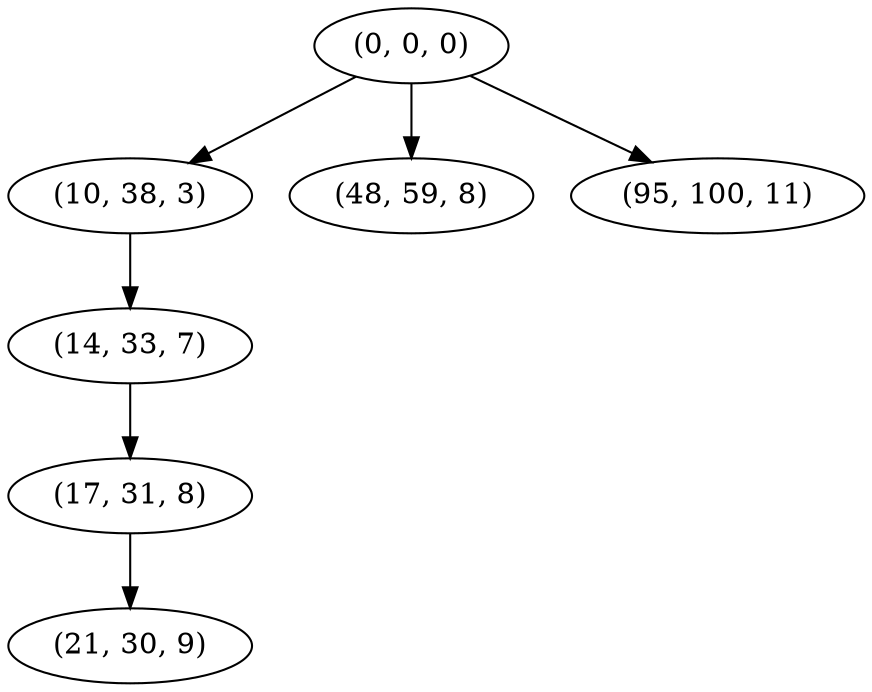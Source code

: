 digraph tree {
    "(0, 0, 0)";
    "(10, 38, 3)";
    "(14, 33, 7)";
    "(17, 31, 8)";
    "(21, 30, 9)";
    "(48, 59, 8)";
    "(95, 100, 11)";
    "(0, 0, 0)" -> "(10, 38, 3)";
    "(0, 0, 0)" -> "(48, 59, 8)";
    "(0, 0, 0)" -> "(95, 100, 11)";
    "(10, 38, 3)" -> "(14, 33, 7)";
    "(14, 33, 7)" -> "(17, 31, 8)";
    "(17, 31, 8)" -> "(21, 30, 9)";
}

